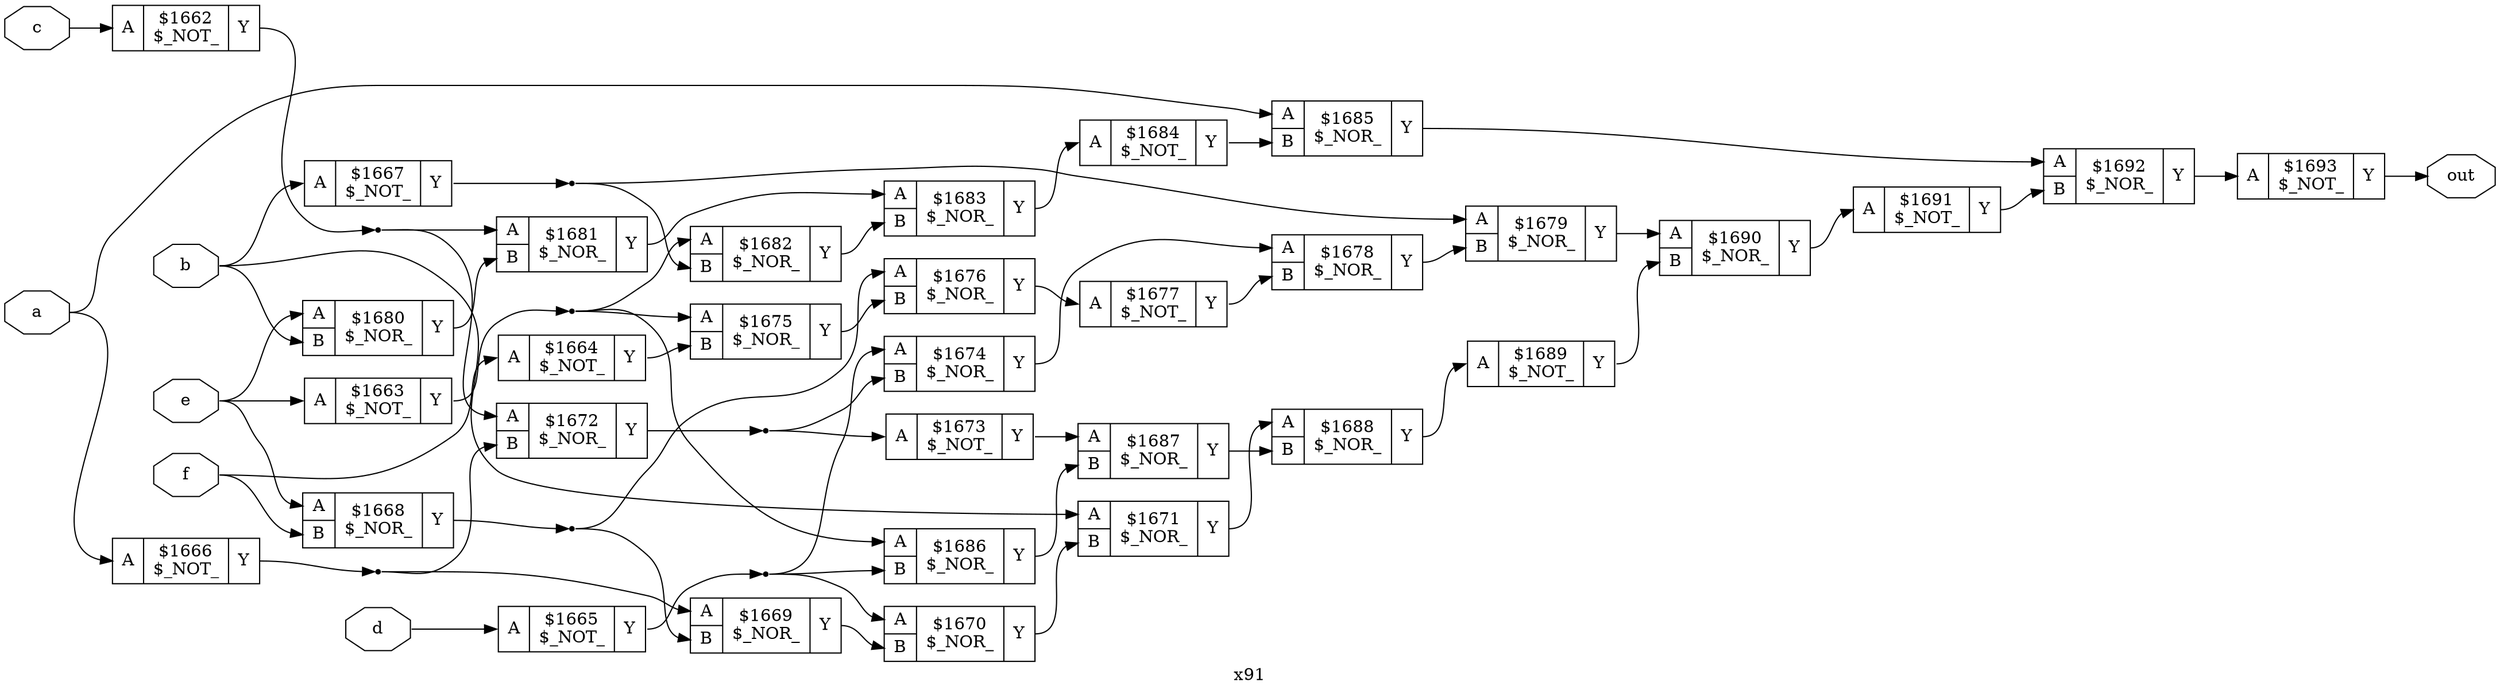 digraph "x91" {
label="x91";
rankdir="LR";
remincross=true;
n32 [ shape=octagon, label="a", color="black", fontcolor="black" ];
n33 [ shape=octagon, label="b", color="black", fontcolor="black" ];
n34 [ shape=octagon, label="c", color="black", fontcolor="black" ];
n35 [ shape=octagon, label="d", color="black", fontcolor="black" ];
n36 [ shape=octagon, label="e", color="black", fontcolor="black" ];
n37 [ shape=octagon, label="f", color="black", fontcolor="black" ];
n38 [ shape=octagon, label="out", color="black", fontcolor="black" ];
c41 [ shape=record, label="{{<p39> A}|$1662\n$_NOT_|{<p40> Y}}" ];
c42 [ shape=record, label="{{<p39> A}|$1663\n$_NOT_|{<p40> Y}}" ];
c43 [ shape=record, label="{{<p39> A}|$1664\n$_NOT_|{<p40> Y}}" ];
c44 [ shape=record, label="{{<p39> A}|$1665\n$_NOT_|{<p40> Y}}" ];
c45 [ shape=record, label="{{<p39> A}|$1666\n$_NOT_|{<p40> Y}}" ];
c46 [ shape=record, label="{{<p39> A}|$1667\n$_NOT_|{<p40> Y}}" ];
c48 [ shape=record, label="{{<p39> A|<p47> B}|$1668\n$_NOR_|{<p40> Y}}" ];
c49 [ shape=record, label="{{<p39> A|<p47> B}|$1669\n$_NOR_|{<p40> Y}}" ];
c50 [ shape=record, label="{{<p39> A|<p47> B}|$1670\n$_NOR_|{<p40> Y}}" ];
c51 [ shape=record, label="{{<p39> A|<p47> B}|$1671\n$_NOR_|{<p40> Y}}" ];
c52 [ shape=record, label="{{<p39> A|<p47> B}|$1672\n$_NOR_|{<p40> Y}}" ];
c53 [ shape=record, label="{{<p39> A}|$1673\n$_NOT_|{<p40> Y}}" ];
c54 [ shape=record, label="{{<p39> A|<p47> B}|$1674\n$_NOR_|{<p40> Y}}" ];
c55 [ shape=record, label="{{<p39> A|<p47> B}|$1675\n$_NOR_|{<p40> Y}}" ];
c56 [ shape=record, label="{{<p39> A|<p47> B}|$1676\n$_NOR_|{<p40> Y}}" ];
c57 [ shape=record, label="{{<p39> A}|$1677\n$_NOT_|{<p40> Y}}" ];
c58 [ shape=record, label="{{<p39> A|<p47> B}|$1678\n$_NOR_|{<p40> Y}}" ];
c59 [ shape=record, label="{{<p39> A|<p47> B}|$1679\n$_NOR_|{<p40> Y}}" ];
c60 [ shape=record, label="{{<p39> A|<p47> B}|$1680\n$_NOR_|{<p40> Y}}" ];
c61 [ shape=record, label="{{<p39> A|<p47> B}|$1681\n$_NOR_|{<p40> Y}}" ];
c62 [ shape=record, label="{{<p39> A|<p47> B}|$1682\n$_NOR_|{<p40> Y}}" ];
c63 [ shape=record, label="{{<p39> A|<p47> B}|$1683\n$_NOR_|{<p40> Y}}" ];
c64 [ shape=record, label="{{<p39> A}|$1684\n$_NOT_|{<p40> Y}}" ];
c65 [ shape=record, label="{{<p39> A|<p47> B}|$1685\n$_NOR_|{<p40> Y}}" ];
c66 [ shape=record, label="{{<p39> A|<p47> B}|$1686\n$_NOR_|{<p40> Y}}" ];
c67 [ shape=record, label="{{<p39> A|<p47> B}|$1687\n$_NOR_|{<p40> Y}}" ];
c68 [ shape=record, label="{{<p39> A|<p47> B}|$1688\n$_NOR_|{<p40> Y}}" ];
c69 [ shape=record, label="{{<p39> A}|$1689\n$_NOT_|{<p40> Y}}" ];
c70 [ shape=record, label="{{<p39> A|<p47> B}|$1690\n$_NOR_|{<p40> Y}}" ];
c71 [ shape=record, label="{{<p39> A}|$1691\n$_NOT_|{<p40> Y}}" ];
c72 [ shape=record, label="{{<p39> A|<p47> B}|$1692\n$_NOR_|{<p40> Y}}" ];
c73 [ shape=record, label="{{<p39> A}|$1693\n$_NOT_|{<p40> Y}}" ];
c43:p40:e -> c55:p47:w [color="black", label=""];
c53:p40:e -> c67:p39:w [color="black", label=""];
c54:p40:e -> c58:p39:w [color="black", label=""];
c55:p40:e -> c56:p47:w [color="black", label=""];
c56:p40:e -> c57:p39:w [color="black", label=""];
c57:p40:e -> c58:p47:w [color="black", label=""];
c58:p40:e -> c59:p47:w [color="black", label=""];
c59:p40:e -> c70:p39:w [color="black", label=""];
c60:p40:e -> c61:p47:w [color="black", label=""];
c61:p40:e -> c63:p39:w [color="black", label=""];
c62:p40:e -> c63:p47:w [color="black", label=""];
n2 [ shape=point ];
c44:p40:e -> n2:w [color="black", label=""];
n2:e -> c50:p39:w [color="black", label=""];
n2:e -> c54:p39:w [color="black", label=""];
n2:e -> c66:p47:w [color="black", label=""];
c63:p40:e -> c64:p39:w [color="black", label=""];
c64:p40:e -> c65:p47:w [color="black", label=""];
c65:p40:e -> c72:p39:w [color="black", label=""];
c66:p40:e -> c67:p47:w [color="black", label=""];
c67:p40:e -> c68:p47:w [color="black", label=""];
c68:p40:e -> c69:p39:w [color="black", label=""];
c69:p40:e -> c70:p47:w [color="black", label=""];
c70:p40:e -> c71:p39:w [color="black", label=""];
c71:p40:e -> c72:p47:w [color="black", label=""];
c72:p40:e -> c73:p39:w [color="black", label=""];
n3 [ shape=point ];
c45:p40:e -> n3:w [color="black", label=""];
n3:e -> c49:p39:w [color="black", label=""];
n3:e -> c52:p47:w [color="black", label=""];
n30 [ shape=point ];
c41:p40:e -> n30:w [color="black", label=""];
n30:e -> c52:p39:w [color="black", label=""];
n30:e -> c61:p39:w [color="black", label=""];
n31 [ shape=point ];
c42:p40:e -> n31:w [color="black", label=""];
n31:e -> c55:p39:w [color="black", label=""];
n31:e -> c62:p39:w [color="black", label=""];
n31:e -> c66:p39:w [color="black", label=""];
n32:e -> c45:p39:w [color="black", label=""];
n32:e -> c65:p39:w [color="black", label=""];
n33:e -> c46:p39:w [color="black", label=""];
n33:e -> c51:p39:w [color="black", label=""];
n33:e -> c60:p47:w [color="black", label=""];
n34:e -> c41:p39:w [color="black", label=""];
n35:e -> c44:p39:w [color="black", label=""];
n36:e -> c42:p39:w [color="black", label=""];
n36:e -> c48:p39:w [color="black", label=""];
n36:e -> c60:p39:w [color="black", label=""];
n37:e -> c43:p39:w [color="black", label=""];
n37:e -> c48:p47:w [color="black", label=""];
c73:p40:e -> n38:w [color="black", label=""];
n4 [ shape=point ];
c46:p40:e -> n4:w [color="black", label=""];
n4:e -> c59:p39:w [color="black", label=""];
n4:e -> c62:p47:w [color="black", label=""];
n5 [ shape=point ];
c48:p40:e -> n5:w [color="black", label=""];
n5:e -> c49:p47:w [color="black", label=""];
n5:e -> c56:p39:w [color="black", label=""];
c49:p40:e -> c50:p47:w [color="black", label=""];
c50:p40:e -> c51:p47:w [color="black", label=""];
c51:p40:e -> c68:p39:w [color="black", label=""];
n9 [ shape=point ];
c52:p40:e -> n9:w [color="black", label=""];
n9:e -> c53:p39:w [color="black", label=""];
n9:e -> c54:p47:w [color="black", label=""];
}
